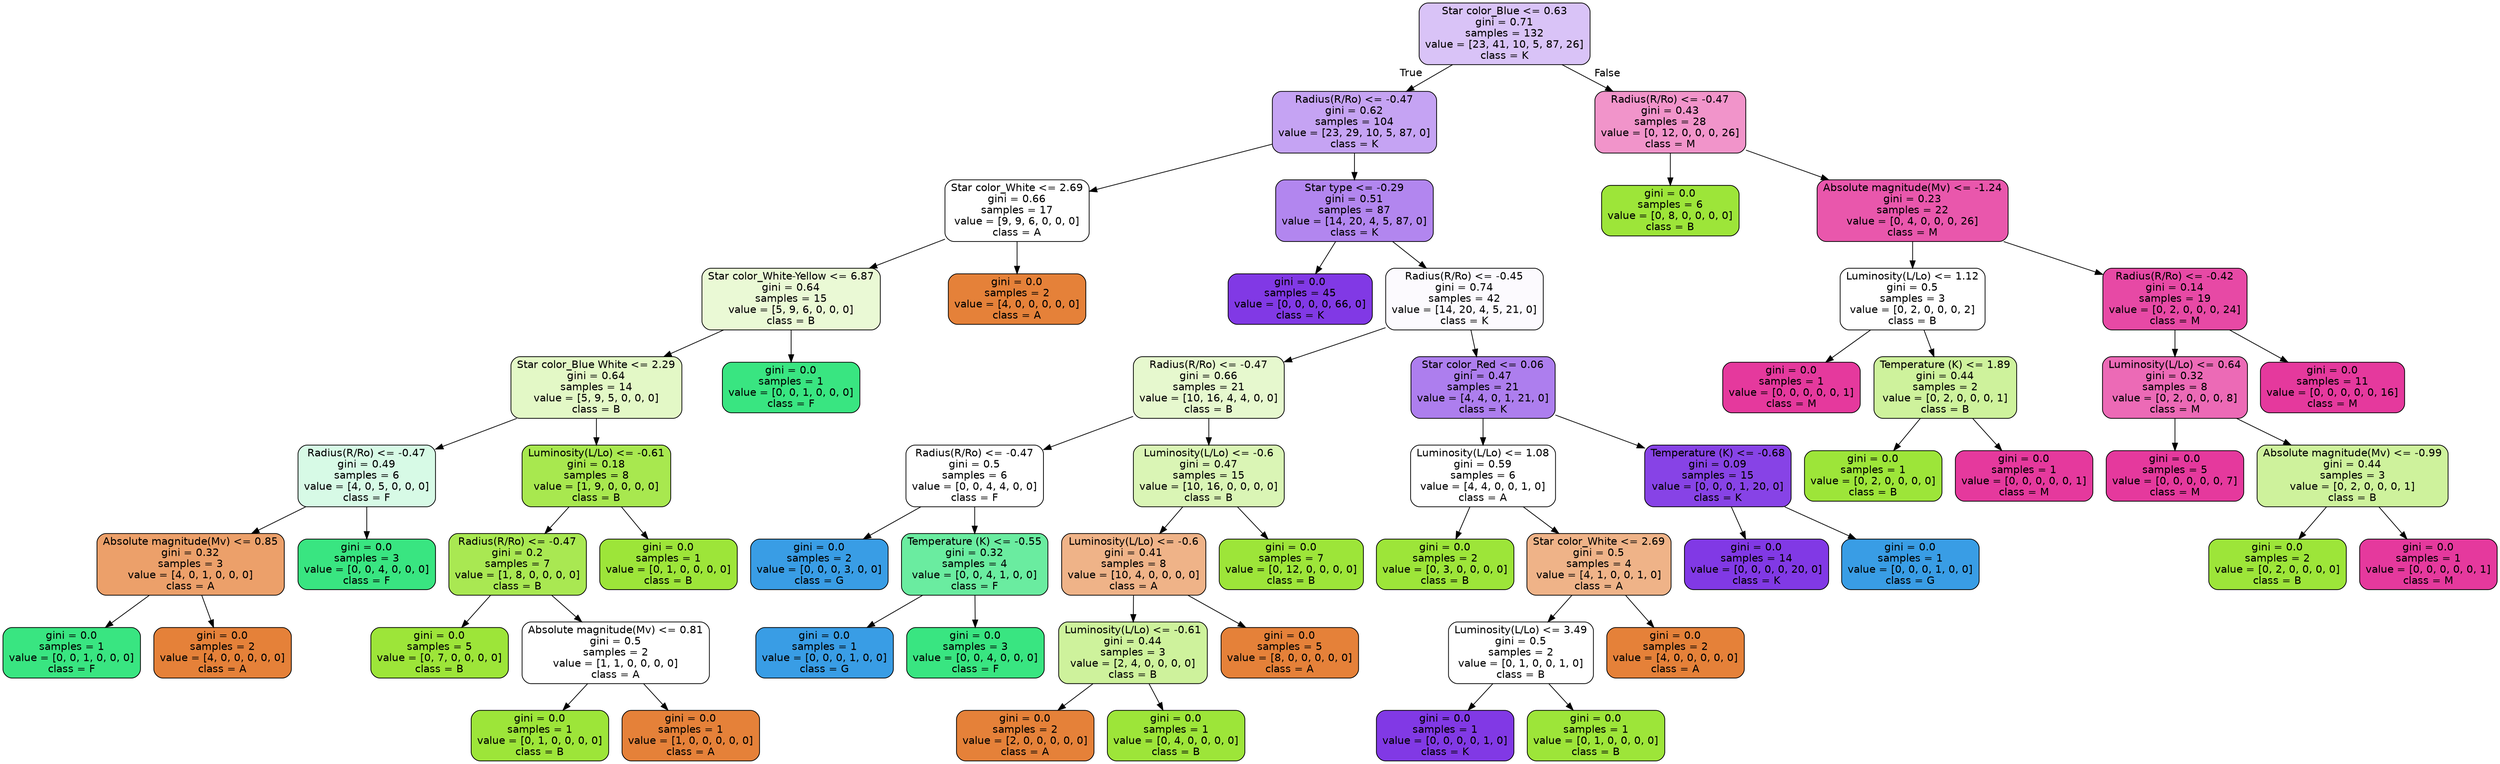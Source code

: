 digraph Tree {
node [shape=box, style="filled, rounded", color="black", fontname=helvetica] ;
edge [fontname=helvetica] ;
0 [label="Star color_Blue <= 0.63\ngini = 0.71\nsamples = 132\nvalue = [23, 41, 10, 5, 87, 26]\nclass = K", fillcolor="#d9c3f7"] ;
1 [label="Radius(R/Ro) <= -0.47\ngini = 0.62\nsamples = 104\nvalue = [23, 29, 10, 5, 87, 0]\nclass = K", fillcolor="#c5a3f3"] ;
0 -> 1 [labeldistance=2.5, labelangle=45, headlabel="True"] ;
2 [label="Star color_White <= 2.69\ngini = 0.66\nsamples = 17\nvalue = [9, 9, 6, 0, 0, 0]\nclass = A", fillcolor="#ffffff"] ;
1 -> 2 ;
3 [label="Star color_White-Yellow <= 6.87\ngini = 0.64\nsamples = 15\nvalue = [5, 9, 6, 0, 0, 0]\nclass = B", fillcolor="#eaf9d5"] ;
2 -> 3 ;
4 [label="Star color_Blue White <= 2.29\ngini = 0.64\nsamples = 14\nvalue = [5, 9, 5, 0, 0, 0]\nclass = B", fillcolor="#e3f8c6"] ;
3 -> 4 ;
5 [label="Radius(R/Ro) <= -0.47\ngini = 0.49\nsamples = 6\nvalue = [4, 0, 5, 0, 0, 0]\nclass = F", fillcolor="#d7fae6"] ;
4 -> 5 ;
6 [label="Absolute magnitude(Mv) <= 0.85\ngini = 0.32\nsamples = 3\nvalue = [4, 0, 1, 0, 0, 0]\nclass = A", fillcolor="#eca06a"] ;
5 -> 6 ;
7 [label="gini = 0.0\nsamples = 1\nvalue = [0, 0, 1, 0, 0, 0]\nclass = F", fillcolor="#39e581"] ;
6 -> 7 ;
8 [label="gini = 0.0\nsamples = 2\nvalue = [4, 0, 0, 0, 0, 0]\nclass = A", fillcolor="#e58139"] ;
6 -> 8 ;
9 [label="gini = 0.0\nsamples = 3\nvalue = [0, 0, 4, 0, 0, 0]\nclass = F", fillcolor="#39e581"] ;
5 -> 9 ;
10 [label="Luminosity(L/Lo) <= -0.61\ngini = 0.18\nsamples = 8\nvalue = [1, 9, 0, 0, 0, 0]\nclass = B", fillcolor="#a8e84f"] ;
4 -> 10 ;
11 [label="Radius(R/Ro) <= -0.47\ngini = 0.2\nsamples = 7\nvalue = [1, 8, 0, 0, 0, 0]\nclass = B", fillcolor="#a9e852"] ;
10 -> 11 ;
12 [label="gini = 0.0\nsamples = 5\nvalue = [0, 7, 0, 0, 0, 0]\nclass = B", fillcolor="#9de539"] ;
11 -> 12 ;
13 [label="Absolute magnitude(Mv) <= 0.81\ngini = 0.5\nsamples = 2\nvalue = [1, 1, 0, 0, 0, 0]\nclass = A", fillcolor="#ffffff"] ;
11 -> 13 ;
14 [label="gini = 0.0\nsamples = 1\nvalue = [0, 1, 0, 0, 0, 0]\nclass = B", fillcolor="#9de539"] ;
13 -> 14 ;
15 [label="gini = 0.0\nsamples = 1\nvalue = [1, 0, 0, 0, 0, 0]\nclass = A", fillcolor="#e58139"] ;
13 -> 15 ;
16 [label="gini = 0.0\nsamples = 1\nvalue = [0, 1, 0, 0, 0, 0]\nclass = B", fillcolor="#9de539"] ;
10 -> 16 ;
17 [label="gini = 0.0\nsamples = 1\nvalue = [0, 0, 1, 0, 0, 0]\nclass = F", fillcolor="#39e581"] ;
3 -> 17 ;
18 [label="gini = 0.0\nsamples = 2\nvalue = [4, 0, 0, 0, 0, 0]\nclass = A", fillcolor="#e58139"] ;
2 -> 18 ;
19 [label="Star type <= -0.29\ngini = 0.51\nsamples = 87\nvalue = [14, 20, 4, 5, 87, 0]\nclass = K", fillcolor="#b286ef"] ;
1 -> 19 ;
20 [label="gini = 0.0\nsamples = 45\nvalue = [0, 0, 0, 0, 66, 0]\nclass = K", fillcolor="#8139e5"] ;
19 -> 20 ;
21 [label="Radius(R/Ro) <= -0.45\ngini = 0.74\nsamples = 42\nvalue = [14, 20, 4, 5, 21, 0]\nclass = K", fillcolor="#fcfafe"] ;
19 -> 21 ;
22 [label="Radius(R/Ro) <= -0.47\ngini = 0.66\nsamples = 21\nvalue = [10, 16, 4, 4, 0, 0]\nclass = B", fillcolor="#e6f8ce"] ;
21 -> 22 ;
23 [label="Radius(R/Ro) <= -0.47\ngini = 0.5\nsamples = 6\nvalue = [0, 0, 4, 4, 0, 0]\nclass = F", fillcolor="#ffffff"] ;
22 -> 23 ;
24 [label="gini = 0.0\nsamples = 2\nvalue = [0, 0, 0, 3, 0, 0]\nclass = G", fillcolor="#399de5"] ;
23 -> 24 ;
25 [label="Temperature (K) <= -0.55\ngini = 0.32\nsamples = 4\nvalue = [0, 0, 4, 1, 0, 0]\nclass = F", fillcolor="#6aeca0"] ;
23 -> 25 ;
26 [label="gini = 0.0\nsamples = 1\nvalue = [0, 0, 0, 1, 0, 0]\nclass = G", fillcolor="#399de5"] ;
25 -> 26 ;
27 [label="gini = 0.0\nsamples = 3\nvalue = [0, 0, 4, 0, 0, 0]\nclass = F", fillcolor="#39e581"] ;
25 -> 27 ;
28 [label="Luminosity(L/Lo) <= -0.6\ngini = 0.47\nsamples = 15\nvalue = [10, 16, 0, 0, 0, 0]\nclass = B", fillcolor="#daf5b5"] ;
22 -> 28 ;
29 [label="Luminosity(L/Lo) <= -0.6\ngini = 0.41\nsamples = 8\nvalue = [10, 4, 0, 0, 0, 0]\nclass = A", fillcolor="#efb388"] ;
28 -> 29 ;
30 [label="Luminosity(L/Lo) <= -0.61\ngini = 0.44\nsamples = 3\nvalue = [2, 4, 0, 0, 0, 0]\nclass = B", fillcolor="#cef29c"] ;
29 -> 30 ;
31 [label="gini = 0.0\nsamples = 2\nvalue = [2, 0, 0, 0, 0, 0]\nclass = A", fillcolor="#e58139"] ;
30 -> 31 ;
32 [label="gini = 0.0\nsamples = 1\nvalue = [0, 4, 0, 0, 0, 0]\nclass = B", fillcolor="#9de539"] ;
30 -> 32 ;
33 [label="gini = 0.0\nsamples = 5\nvalue = [8, 0, 0, 0, 0, 0]\nclass = A", fillcolor="#e58139"] ;
29 -> 33 ;
34 [label="gini = 0.0\nsamples = 7\nvalue = [0, 12, 0, 0, 0, 0]\nclass = B", fillcolor="#9de539"] ;
28 -> 34 ;
35 [label="Star color_Red <= 0.06\ngini = 0.47\nsamples = 21\nvalue = [4, 4, 0, 1, 21, 0]\nclass = K", fillcolor="#ad7eee"] ;
21 -> 35 ;
36 [label="Luminosity(L/Lo) <= 1.08\ngini = 0.59\nsamples = 6\nvalue = [4, 4, 0, 0, 1, 0]\nclass = A", fillcolor="#ffffff"] ;
35 -> 36 ;
37 [label="gini = 0.0\nsamples = 2\nvalue = [0, 3, 0, 0, 0, 0]\nclass = B", fillcolor="#9de539"] ;
36 -> 37 ;
38 [label="Star color_White <= 2.69\ngini = 0.5\nsamples = 4\nvalue = [4, 1, 0, 0, 1, 0]\nclass = A", fillcolor="#efb388"] ;
36 -> 38 ;
39 [label="Luminosity(L/Lo) <= 3.49\ngini = 0.5\nsamples = 2\nvalue = [0, 1, 0, 0, 1, 0]\nclass = B", fillcolor="#ffffff"] ;
38 -> 39 ;
40 [label="gini = 0.0\nsamples = 1\nvalue = [0, 0, 0, 0, 1, 0]\nclass = K", fillcolor="#8139e5"] ;
39 -> 40 ;
41 [label="gini = 0.0\nsamples = 1\nvalue = [0, 1, 0, 0, 0, 0]\nclass = B", fillcolor="#9de539"] ;
39 -> 41 ;
42 [label="gini = 0.0\nsamples = 2\nvalue = [4, 0, 0, 0, 0, 0]\nclass = A", fillcolor="#e58139"] ;
38 -> 42 ;
43 [label="Temperature (K) <= -0.68\ngini = 0.09\nsamples = 15\nvalue = [0, 0, 0, 1, 20, 0]\nclass = K", fillcolor="#8743e6"] ;
35 -> 43 ;
44 [label="gini = 0.0\nsamples = 14\nvalue = [0, 0, 0, 0, 20, 0]\nclass = K", fillcolor="#8139e5"] ;
43 -> 44 ;
45 [label="gini = 0.0\nsamples = 1\nvalue = [0, 0, 0, 1, 0, 0]\nclass = G", fillcolor="#399de5"] ;
43 -> 45 ;
46 [label="Radius(R/Ro) <= -0.47\ngini = 0.43\nsamples = 28\nvalue = [0, 12, 0, 0, 0, 26]\nclass = M", fillcolor="#f194ca"] ;
0 -> 46 [labeldistance=2.5, labelangle=-45, headlabel="False"] ;
47 [label="gini = 0.0\nsamples = 6\nvalue = [0, 8, 0, 0, 0, 0]\nclass = B", fillcolor="#9de539"] ;
46 -> 47 ;
48 [label="Absolute magnitude(Mv) <= -1.24\ngini = 0.23\nsamples = 22\nvalue = [0, 4, 0, 0, 0, 26]\nclass = M", fillcolor="#e957ac"] ;
46 -> 48 ;
49 [label="Luminosity(L/Lo) <= 1.12\ngini = 0.5\nsamples = 3\nvalue = [0, 2, 0, 0, 0, 2]\nclass = B", fillcolor="#ffffff"] ;
48 -> 49 ;
50 [label="gini = 0.0\nsamples = 1\nvalue = [0, 0, 0, 0, 0, 1]\nclass = M", fillcolor="#e5399d"] ;
49 -> 50 ;
51 [label="Temperature (K) <= 1.89\ngini = 0.44\nsamples = 2\nvalue = [0, 2, 0, 0, 0, 1]\nclass = B", fillcolor="#cef29c"] ;
49 -> 51 ;
52 [label="gini = 0.0\nsamples = 1\nvalue = [0, 2, 0, 0, 0, 0]\nclass = B", fillcolor="#9de539"] ;
51 -> 52 ;
53 [label="gini = 0.0\nsamples = 1\nvalue = [0, 0, 0, 0, 0, 1]\nclass = M", fillcolor="#e5399d"] ;
51 -> 53 ;
54 [label="Radius(R/Ro) <= -0.42\ngini = 0.14\nsamples = 19\nvalue = [0, 2, 0, 0, 0, 24]\nclass = M", fillcolor="#e749a5"] ;
48 -> 54 ;
55 [label="Luminosity(L/Lo) <= 0.64\ngini = 0.32\nsamples = 8\nvalue = [0, 2, 0, 0, 0, 8]\nclass = M", fillcolor="#ec6ab6"] ;
54 -> 55 ;
56 [label="gini = 0.0\nsamples = 5\nvalue = [0, 0, 0, 0, 0, 7]\nclass = M", fillcolor="#e5399d"] ;
55 -> 56 ;
57 [label="Absolute magnitude(Mv) <= -0.99\ngini = 0.44\nsamples = 3\nvalue = [0, 2, 0, 0, 0, 1]\nclass = B", fillcolor="#cef29c"] ;
55 -> 57 ;
58 [label="gini = 0.0\nsamples = 2\nvalue = [0, 2, 0, 0, 0, 0]\nclass = B", fillcolor="#9de539"] ;
57 -> 58 ;
59 [label="gini = 0.0\nsamples = 1\nvalue = [0, 0, 0, 0, 0, 1]\nclass = M", fillcolor="#e5399d"] ;
57 -> 59 ;
60 [label="gini = 0.0\nsamples = 11\nvalue = [0, 0, 0, 0, 0, 16]\nclass = M", fillcolor="#e5399d"] ;
54 -> 60 ;
}